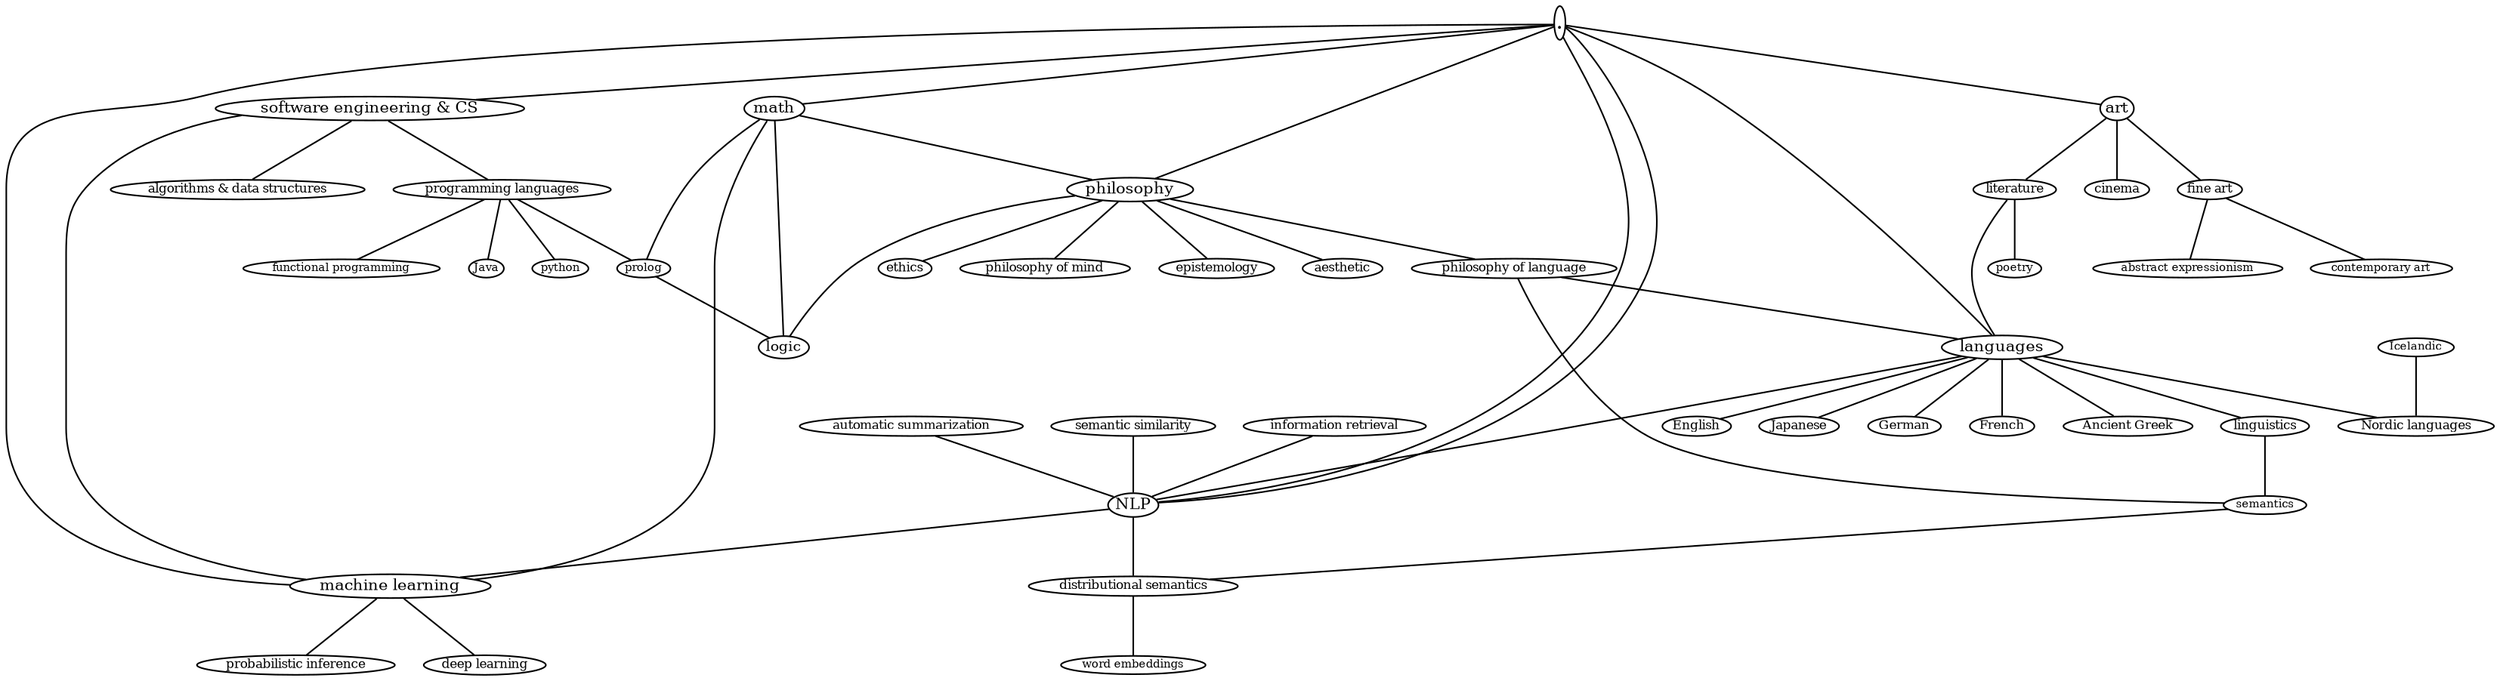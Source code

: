 graph {
    graph [charset=latin1, overlap_scaling=3, pack=90];
    node [label="\N", width="0.001", height="0.001", margin="0.001"];

	100 [label="."];

	101 [label="software engineering & CS", fontsize=10, group=1];
	111 [label="programming languages", fontsize=8, group=1];
	1111 [label=Java, fontsize=7, group=1];
	1112 [label=python, fontsize=7, group=1];
	1114 [label=prolog, fontsize=7, group=1];
	1113 [label="functional programming", fontsize=7, group=1];
	121 [label="algorithms & data structures", fontsize=8, group=1];

	102 [label=math, fontsize=10, group=2];

	108 [label=logic, fontsize=9, group=8];

	106 [label="machine learning", fontsize=10, group=6];
	116 [label="deep learning", fontsize=8, group=6];
	126 [label="probabilistic inference", fontsize=8, group=6];

	107 [label=NLP, fontsize=10, group=7];
	117 [label="distributional semantics", fontsize=8, group=7];
	1171 [label="word embeddings", fontsize=7, group=7];
	127 [label="automatic summarization", fontsize=8, group=7];
	137 [label="semantic similarity", fontsize=8, group=7];
	147 [label="information retrieval", fontsize=8, group=7];

	103 [label=philosophy, fontsize=10, group=3];
	113 [label=aesthetic, fontsize=8, group=3];
	123 [label="philosophy of language", fontsize=8, group=3];
	133 [label=ethics, fontsize=8, group=3];
	143 [label="philosophy of mind", fontsize=8, group=3];
	153 [label=epistemology, fontsize=8, groups=3];

	104 [label=languages, fontsize=10, group=4];
	114 [label=linguistics, fontsize=8, group=4];
	124 [label=English, fontsize=8, group=4];
	134 [label=Japanese, fontsize=8, group=4];
	154 [label=German, fontsize=8, group=4];
	164 [label=French, fontsize=8, group=4];
	184 [label="Ancient Greek", fontsize=8, group=4];
	174 [label="Nordic languages", fontsize=8, group=4];
	1741 [label=Icelandic, fontsize=7, group=4];
	1141 [label=semantics, fontsize=7, group=4];

	105 [label=art, fontsize=10, group=5];
	115 [label=literature, fontsize=8, group=5];
	125 [label="fine art", fontsize=8, group=5];
	135 [label=cinema, fontsize=8, group=5];
	1151 [label=poetry, fontsize=7, group=5];
	1251 [label="abstract expressionism", fontsize=7, group=5];
	1252 [label="contemporary art", fontsize=7, group=5];

	100 -- 101;
	100 -- 102;
	100 -- 103;
	100 -- 104;
	100 -- 105;
	100 -- 106;
	100 -- 107;

	107 -- 106;
	102 -- 106;
	104 -- 107;
	100 -- 107;
	101 -- 106;
	103 -- 113;
	103 -- 123;
	103 -- 133;
	103 -- 143;
	103 -- 153;
	123 -- 104;
	104 -- 114;
	104 -- 124;
	104 -- 134;
	104 -- 154;
	104 -- 164;
	104 -- 174;
	1741 -- 174;
	114 -- 1141;
	107 -- 117;
	1141 -- 117;
	123 -- 1141;
	117 -- 1171;
	127 -- 107;
	137 -- 107;
	147 -- 107;
	101 -- 111;
	105 -- 115;
	115 -- 1151;
	105 -- 125;
	105 -- 135;
	115 -- 104;
	125 -- 1251;
	125 -- 1252;
	111 -- 1111;
	111 -- 1112;
	111 -- 1113;
	104 -- 184;
	101 -- 121;
	106 -- 116;
	106 -- 126;
	102 -- 108;
	103 -- 108;
	1114 -- 108;
	102 -- 103;
	102 -- 1114;
	111 -- 1114;
}